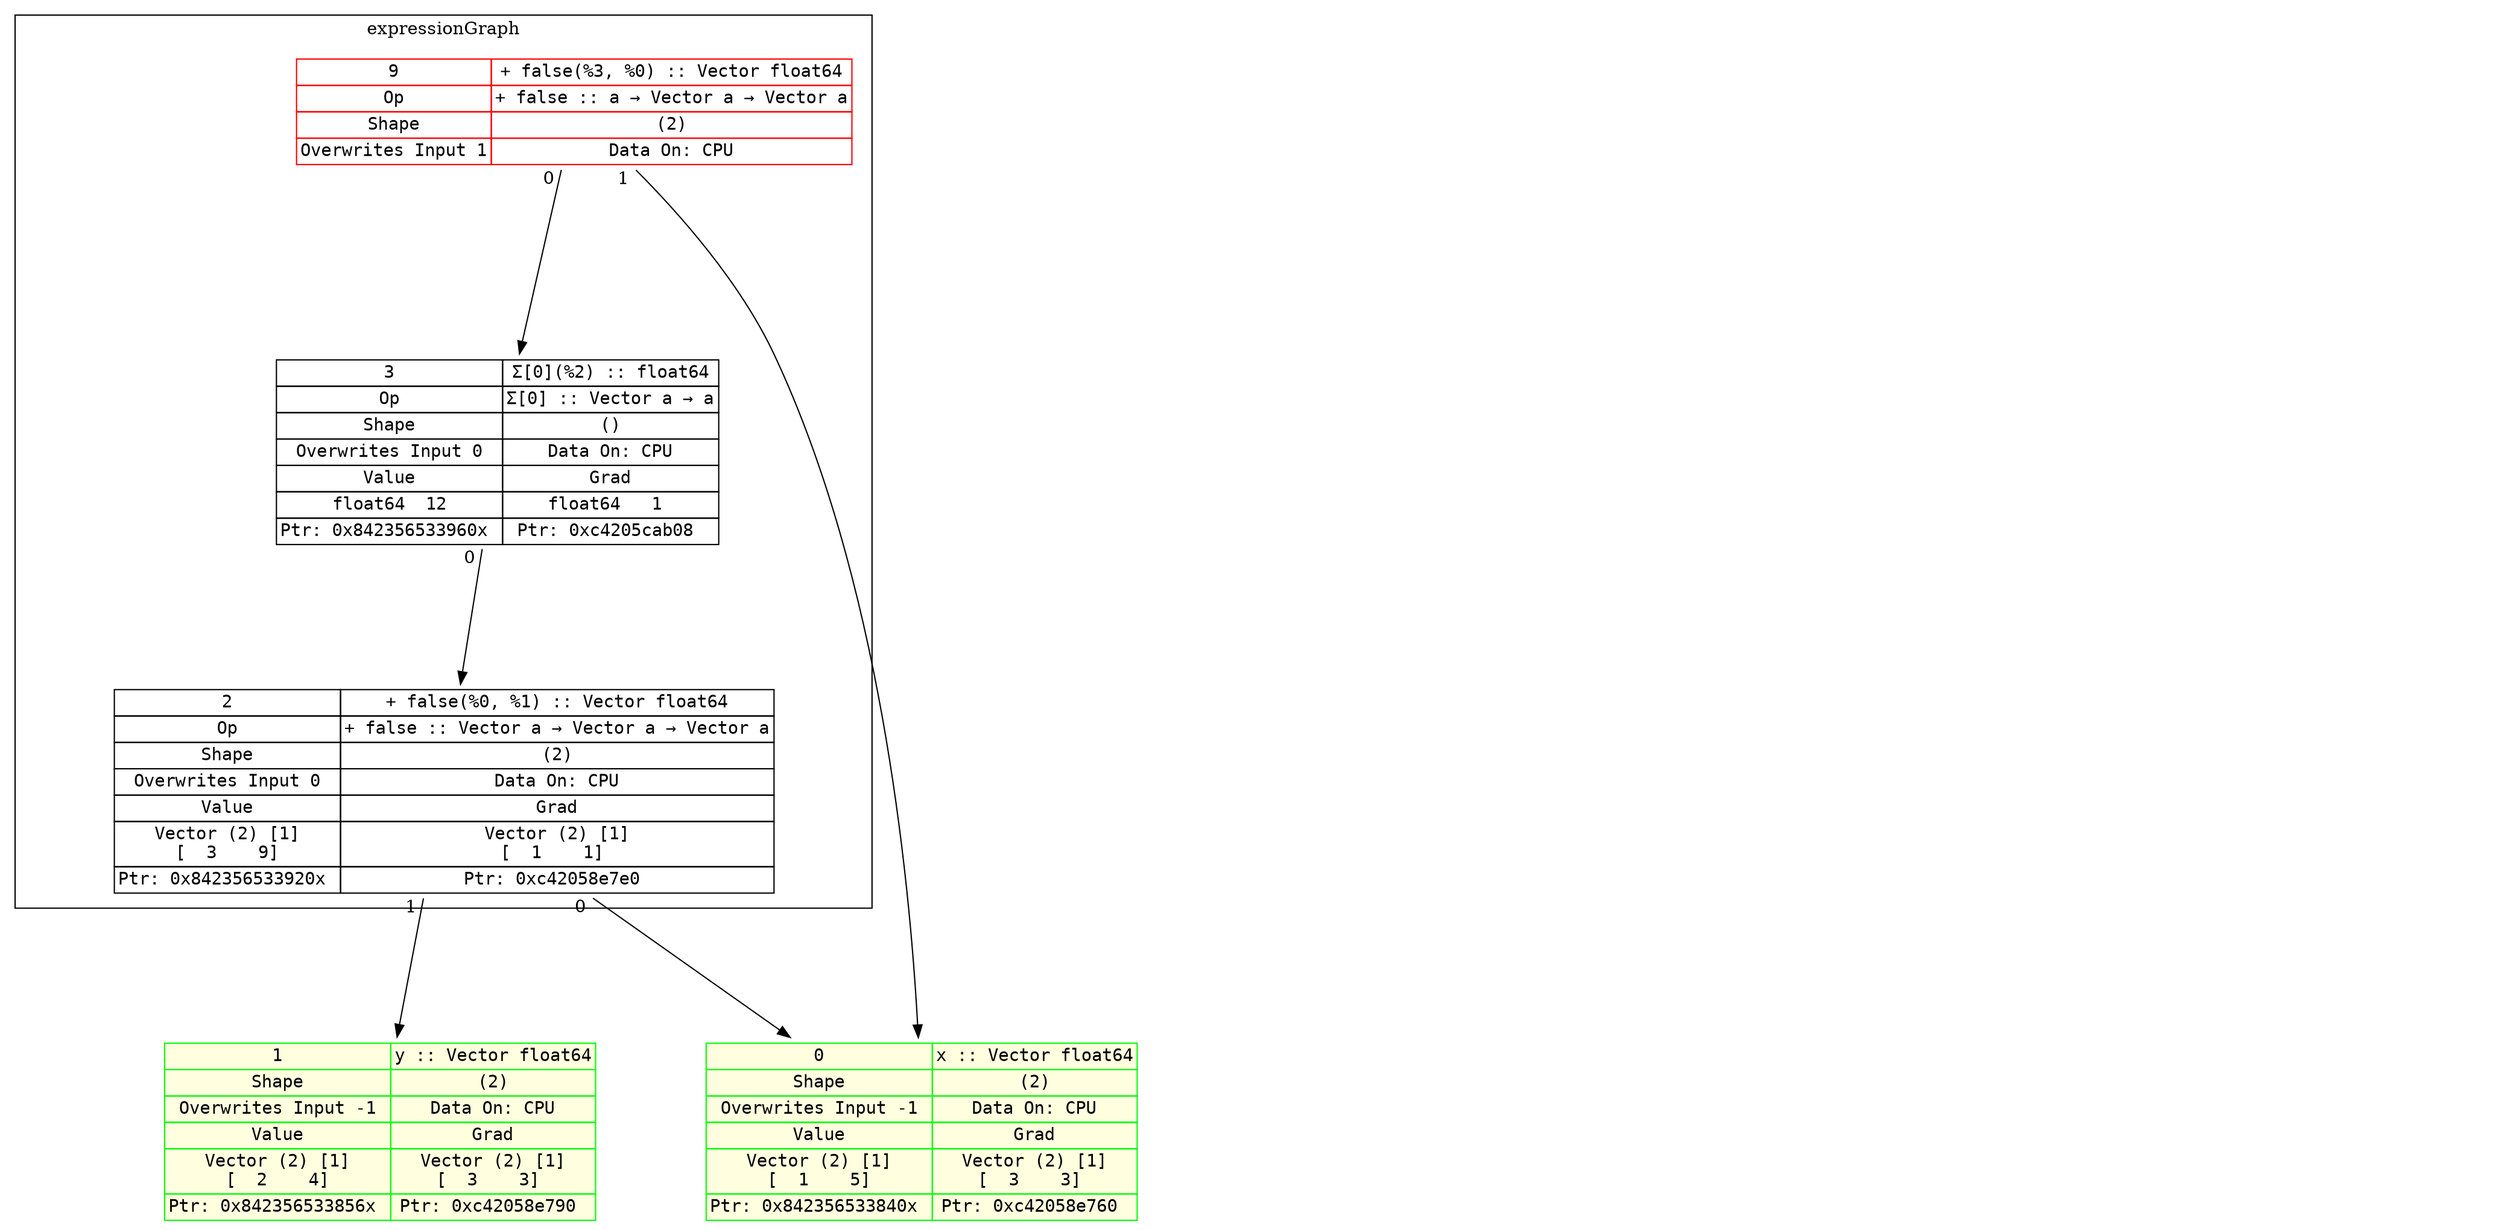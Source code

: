 digraph fullGraph {
	nodesep=1;
	rankdir=TB;
	ranksep="1.5 equally";
	Node_0xc42009a750:Node_0xc42009a750:anchor->Node_0xc42009a270:Node_0xc42009a270:anchor[ labelfloat=false, taillabel=" 0 " ];
	Node_0xc42009a750:Node_0xc42009a750:anchor->Node_0xc42009a4e0:Node_0xc42009a4e0:anchor[ labelfloat=false, taillabel=" 1 " ];
	Node_0xc42009a8f0:Node_0xc42009a8f0:anchor->Node_0xc42009a750:Node_0xc42009a750:anchor[ labelfloat=false, taillabel=" 0 " ];
	Node_0xc4201edee0:Node_0xc4201edee0:anchor->Node_0xc42009a8f0:Node_0xc42009a8f0:anchor[ labelfloat=false, taillabel=" 0 " ];
	Node_0xc4201edee0:Node_0xc4201edee0:anchor->Node_0xc42009a270:Node_0xc42009a270:anchor[ labelfloat=false, taillabel=" 1 " ];
	outsideRoot->insideInputs[ constraint=false, style=invis, weight=999 ];
	outsideConsts->insideConsts[ constraint=false, style=invis, weight=999 ];
	outsideRoot->outsideConsts[ constraint=false, style=invis, weight=999 ];
	insideInputs->insideConsts[ constraint=false, style=invis, weight=999 ];
	outsideExprG->insideExprG[ constraint=false, style=invis, weight=999 ];
	outsideConsts->outsideExprG[ constraint=false, style=invis, weight=999 ];
	insideConsts->insideExprG[ constraint=false, style=invis, weight=999 ];
	subgraph cluster_expressionGraph {
	label=expressionGraph;
	Node_0xc42009a750 [ fontname=monospace, label=<
<TABLE BORDER="0" CELLBORDER="1" CELLSPACING="0" PORT="anchor" >

<TR><TD>2</TD><TD>+ false(%0, %1) :: Vector float64</TD></TR>
<TR><TD>Op</TD><TD>+ false :: Vector a → Vector a → Vector a</TD></TR>
<TR><TD>Shape</TD><TD>(2)</TD></TR>
<TR><TD>Overwrites Input 0</TD><TD>Data On: CPU</TD></TR>
<TR><TD>Value</TD><TD>Grad</TD></TR>
<TR><TD>Vector (2) [1]<BR />[  3    9]</TD><TD>Vector (2) [1]<BR />[  1    1] </TD></TR>
<TR><TD>Ptr: 0x842356533920x </TD><TD>Ptr: 0xc42058e7e0 </TD></TR>


</TABLE>
>, shape=none ];
	Node_0xc42009a8f0 [ fontname=monospace, label=<
<TABLE BORDER="0" CELLBORDER="1" CELLSPACING="0" PORT="anchor" >

<TR><TD>3</TD><TD>Σ[0](%2) :: float64</TD></TR>
<TR><TD>Op</TD><TD>Σ[0] :: Vector a → a</TD></TR>
<TR><TD>Shape</TD><TD>()</TD></TR>
<TR><TD>Overwrites Input 0</TD><TD>Data On: CPU</TD></TR>
<TR><TD>Value</TD><TD>Grad</TD></TR>
<TR><TD>float64  12</TD><TD>float64   1 </TD></TR>
<TR><TD>Ptr: 0x842356533960x </TD><TD>Ptr: 0xc4205cab08 </TD></TR>


</TABLE>
>, shape=none ];
	Node_0xc4201edee0 [ fontname=monospace, label=<
<TABLE BORDER="0" CELLBORDER="1" CELLSPACING="0" PORT="anchor"  COLOR="#FF0000;" >

<TR><TD>9</TD><TD>+ false(%3, %0) :: Vector float64</TD></TR>
<TR><TD>Op</TD><TD>+ false :: a → Vector a → Vector a</TD></TR>
<TR><TD>Shape</TD><TD>(2)</TD></TR>
<TR><TD>Overwrites Input 1</TD><TD>Data On: CPU</TD></TR>



</TABLE>
>, shape=none ];
	insideExprG [ style=invis ];

}
;
	subgraph inputConsts {
	rank=max;
	subgraph cluster_constants {
	label=constants;
	insideConsts [ style=invis ];

}
;
	subgraph cluster_inputs {
	label=inputs;
	Node_0xc42009a270 [ fontname=monospace, label=<
<TABLE BORDER="0" CELLBORDER="1" CELLSPACING="0" PORT="anchor"  COLOR="#00FF00;" BGCOLOR="lightyellow">

<TR><TD>0</TD><TD>x :: Vector float64</TD></TR>

<TR><TD>Shape</TD><TD>(2)</TD></TR>
<TR><TD>Overwrites Input -1</TD><TD>Data On: CPU</TD></TR>
<TR><TD>Value</TD><TD>Grad</TD></TR>
<TR><TD>Vector (2) [1]<BR />[  1    5]</TD><TD>Vector (2) [1]<BR />[  3    3] </TD></TR>
<TR><TD>Ptr: 0x842356533840x </TD><TD>Ptr: 0xc42058e760 </TD></TR>


</TABLE>
>, shape=none ];
	Node_0xc42009a4e0 [ fontname=monospace, label=<
<TABLE BORDER="0" CELLBORDER="1" CELLSPACING="0" PORT="anchor"  COLOR="#00FF00;" BGCOLOR="lightyellow">

<TR><TD>1</TD><TD>y :: Vector float64</TD></TR>

<TR><TD>Shape</TD><TD>(2)</TD></TR>
<TR><TD>Overwrites Input -1</TD><TD>Data On: CPU</TD></TR>
<TR><TD>Value</TD><TD>Grad</TD></TR>
<TR><TD>Vector (2) [1]<BR />[  2    4]</TD><TD>Vector (2) [1]<BR />[  3    3] </TD></TR>
<TR><TD>Ptr: 0x842356533856x </TD><TD>Ptr: 0xc42058e790 </TD></TR>


</TABLE>
>, shape=none ];
	insideInputs [ style=invis ];

}
;

}
;
	subgraph outsides {
	outsideConsts [ style=invis ];
	outsideExprG [ style=invis ];
	outsideRoot [ style=invis ];

}
;

}
